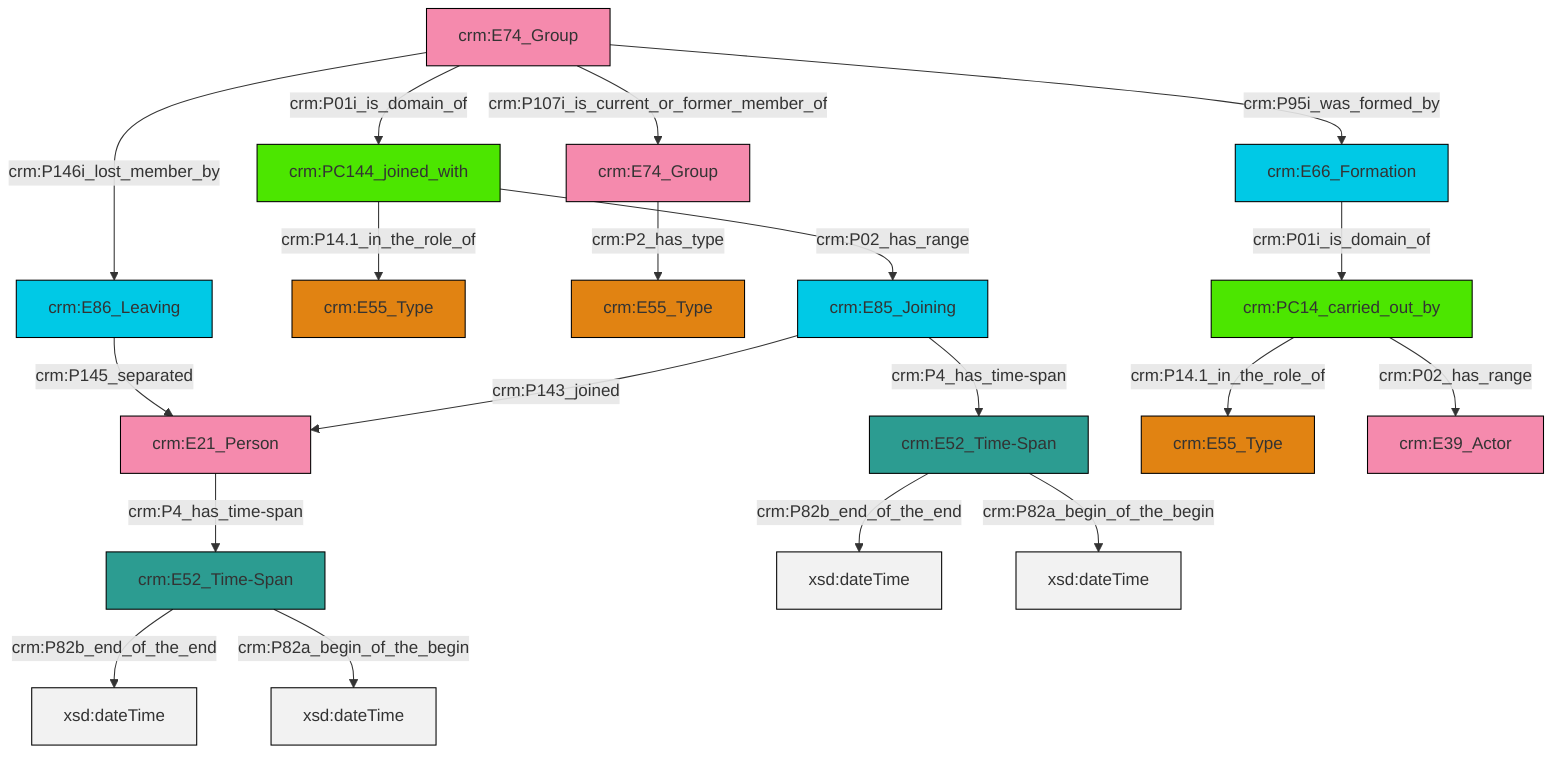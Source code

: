 graph TD
classDef Literal fill:#f2f2f2,stroke:#000000;
classDef CRM_Entity fill:#FFFFFF,stroke:#000000;
classDef Temporal_Entity fill:#00C9E6, stroke:#000000;
classDef Type fill:#E18312, stroke:#000000;
classDef Time-Span fill:#2C9C91, stroke:#000000;
classDef Appellation fill:#FFEB7F, stroke:#000000;
classDef Place fill:#008836, stroke:#000000;
classDef Persistent_Item fill:#B266B2, stroke:#000000;
classDef Conceptual_Object fill:#FFD700, stroke:#000000;
classDef Physical_Thing fill:#D2B48C, stroke:#000000;
classDef Actor fill:#f58aad, stroke:#000000;
classDef PC_Classes fill:#4ce600, stroke:#000000;
classDef Multi fill:#cccccc,stroke:#000000;

4["crm:E21_Person"]:::Actor -->|crm:P4_has_time-span| 0["crm:E52_Time-Span"]:::Time-Span
5["crm:E86_Leaving"]:::Temporal_Entity -->|crm:P145_separated| 4["crm:E21_Person"]:::Actor
2["crm:PC144_joined_with"]:::PC_Classes -->|crm:P14.1_in_the_role_of| 6["crm:E55_Type"]:::Type
7["crm:E52_Time-Span"]:::Time-Span -->|crm:P82b_end_of_the_end| 16[xsd:dateTime]:::Literal
17["crm:E85_Joining"]:::Temporal_Entity -->|crm:P4_has_time-span| 7["crm:E52_Time-Span"]:::Time-Span
18["crm:PC14_carried_out_by"]:::PC_Classes -->|crm:P02_has_range| 19["crm:E39_Actor"]:::Actor
0["crm:E52_Time-Span"]:::Time-Span -->|crm:P82b_end_of_the_end| 20[xsd:dateTime]:::Literal
22["crm:E74_Group"]:::Actor -->|crm:P146i_lost_member_by| 5["crm:E86_Leaving"]:::Temporal_Entity
17["crm:E85_Joining"]:::Temporal_Entity -->|crm:P143_joined| 4["crm:E21_Person"]:::Actor
11["crm:E74_Group"]:::Actor -->|crm:P2_has_type| 9["crm:E55_Type"]:::Type
22["crm:E74_Group"]:::Actor -->|crm:P107i_is_current_or_former_member_of| 11["crm:E74_Group"]:::Actor
0["crm:E52_Time-Span"]:::Time-Span -->|crm:P82a_begin_of_the_begin| 29[xsd:dateTime]:::Literal
22["crm:E74_Group"]:::Actor -->|crm:P95i_was_formed_by| 25["crm:E66_Formation"]:::Temporal_Entity
22["crm:E74_Group"]:::Actor -->|crm:P01i_is_domain_of| 2["crm:PC144_joined_with"]:::PC_Classes
18["crm:PC14_carried_out_by"]:::PC_Classes -->|crm:P14.1_in_the_role_of| 13["crm:E55_Type"]:::Type
7["crm:E52_Time-Span"]:::Time-Span -->|crm:P82a_begin_of_the_begin| 33[xsd:dateTime]:::Literal
25["crm:E66_Formation"]:::Temporal_Entity -->|crm:P01i_is_domain_of| 18["crm:PC14_carried_out_by"]:::PC_Classes
2["crm:PC144_joined_with"]:::PC_Classes -->|crm:P02_has_range| 17["crm:E85_Joining"]:::Temporal_Entity
